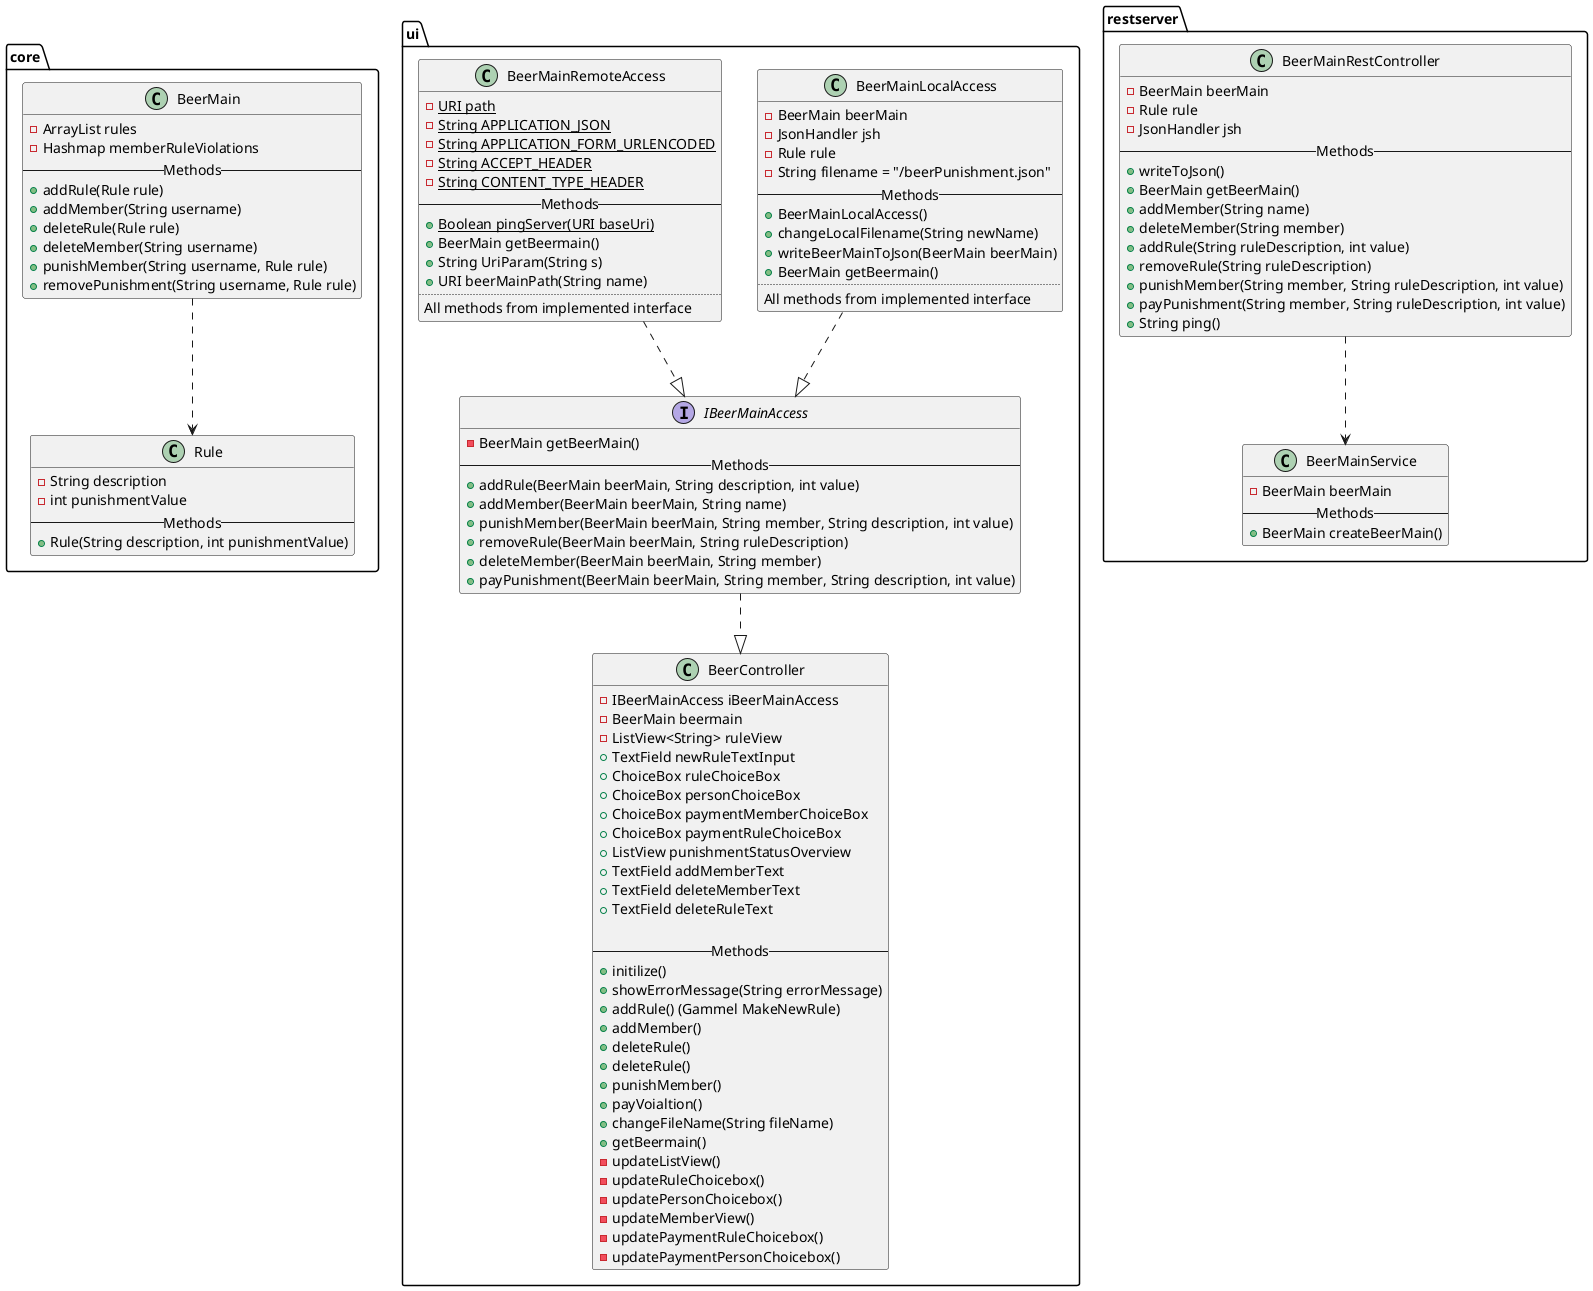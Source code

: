 @startuml
skinparam componentStyle uml2

 package "core" {
   class BeerMain{
     -ArrayList rules
     -Hashmap memberRuleViolations
     -- Methods --
     +addRule(Rule rule)
     +addMember(String username)
     +deleteRule(Rule rule)
     +deleteMember(String username)
     +punishMember(String username, Rule rule)
     +removePunishment(String username, Rule rule)
   }
   class Rule{
   -String description
   -int punishmentValue
   -- Methods --
   +Rule(String description, int punishmentValue)
   }
   BeerMain ..> Rule
}

package "ui"{
    class BeerController{
    -IBeerMainAccess iBeerMainAccess
    -BeerMain beermain
    - ListView<String> ruleView
    + TextField newRuleTextInput
    + ChoiceBox ruleChoiceBox
    + ChoiceBox personChoiceBox
    + ChoiceBox paymentMemberChoiceBox
    + ChoiceBox paymentRuleChoiceBox
    + ListView punishmentStatusOverview
    + TextField addMemberText
    + TextField deleteMemberText
    + TextField deleteRuleText

    -- Methods --
    +initilize()
    +showErrorMessage(String errorMessage)
    +addRule() (Gammel MakeNewRule)
    +addMember()
    +deleteRule()
    +deleteRule()
    +punishMember()
    +payVoialtion()
    +changeFileName(String fileName)
    +getBeermain()
    -updateListView()
    -updateRuleChoicebox()
    -updatePersonChoicebox()
    -updateMemberView()
    -updatePaymentRuleChoicebox()
    -updatePaymentPersonChoicebox()
   }
   class BeerMainLocalAccess {
   -BeerMain beerMain
   -JsonHandler jsh
   -Rule rule
   -String filename = "/beerPunishment.json"
   -- Methods --
   +BeerMainLocalAccess()
   +changeLocalFilename(String newName)
   +writeBeerMainToJson(BeerMain beerMain)
   +BeerMain getBeermain()
   ..
   All methods from implemented interface
   }
   class BeerMainRemoteAccess {
   -{static}URI path
   -{static}String APPLICATION_JSON
   -{static}String APPLICATION_FORM_URLENCODED
   -{static}String ACCEPT_HEADER
   -{static}String CONTENT_TYPE_HEADER
   -- Methods --
   +{static}Boolean pingServer(URI baseUri)
   +BeerMain getBeermain()
   +String UriParam(String s)
   +URI beerMainPath(String name)
   ..
      All methods from implemented interface
   }
   interface IBeerMainAccess {
   -BeerMain getBeerMain()
   -- Methods --
   +addRule(BeerMain beerMain, String description, int value)
   +addMember(BeerMain beerMain, String name)
   +punishMember(BeerMain beerMain, String member, String description, int value)
   +removeRule(BeerMain beerMain, String ruleDescription)
   +deleteMember(BeerMain beerMain, String member)
   +payPunishment(BeerMain beerMain, String member, String description, int value)
   }
   BeerMainLocalAccess ..|> IBeerMainAccess
   BeerMainRemoteAccess ..|> IBeerMainAccess
   IBeerMainAccess ..|> BeerController
}

package "restserver"{
    class BeerMainRestController {
    -BeerMain beerMain
    -Rule rule
    -JsonHandler jsh
    -- Methods --
    +writeToJson()
    +BeerMain getBeerMain()
    + addMember(String name)
    + deleteMember(String member)
    + addRule(String ruleDescription, int value)
    + removeRule(String ruleDescription)
    + punishMember(String member, String ruleDescription, int value)
    + payPunishment(String member, String ruleDescription, int value)
    +String ping()
   }
   class BeerMainService{
   -BeerMain beerMain
   -- Methods --
   +BeerMain createBeerMain()
   }
   BeerMainRestController ..> BeerMainService
}
@enduml
